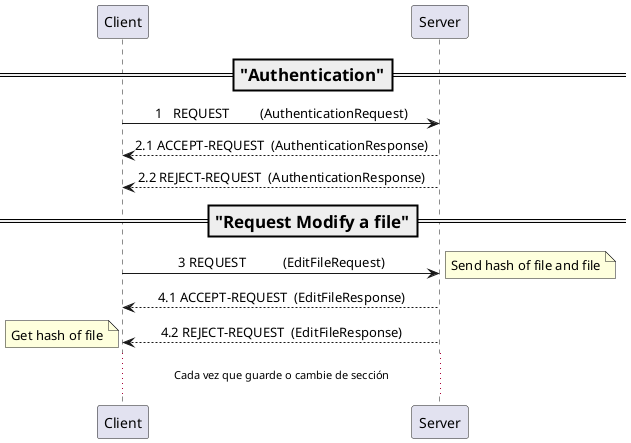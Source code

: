 @startuml
'https://plantuml.com/sequence-diagram
/'
Action : Elementos que representas los eventos a los que responden los agentes para completar las tareas de la ontología.
Predicate : Elementos que representan las respuestas a los eventos para completar las tareas de la ontología.
'/
'autonumber
skinparam defaultFontName consolas
skinparam sequenceMessageAlign center

=== "Authentication" ==
Client ->   Server: 1   REQUEST         (AuthenticationRequest)
Client <--  Server: 2.1 ACCEPT-REQUEST  (AuthenticationResponse)
Client <--  Server: 2.2 REJECT-REQUEST  (AuthenticationResponse)

=== "Request Modify a file" ==
Client -> Server:   3 REQUEST           (EditFileRequest)
note right
  Send hash of file and file
end note
Client <--  Server: 4.1 ACCEPT-REQUEST  (EditFileResponse)
Client <--  Server: 4.2 REJECT-REQUEST  (EditFileResponse)
note left
  Get hash of file
end note

...Cada vez que guarde o cambie de sección...

@enduml
